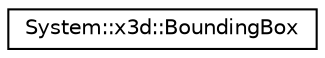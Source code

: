 digraph G
{
  edge [fontname="Helvetica",fontsize="10",labelfontname="Helvetica",labelfontsize="10"];
  node [fontname="Helvetica",fontsize="10",shape=record];
  rankdir="LR";
  Node1 [label="System::x3d::BoundingBox",height=0.2,width=0.4,color="black", fillcolor="white", style="filled",URL="$class_system_1_1x3d_1_1_bounding_box.html"];
}
